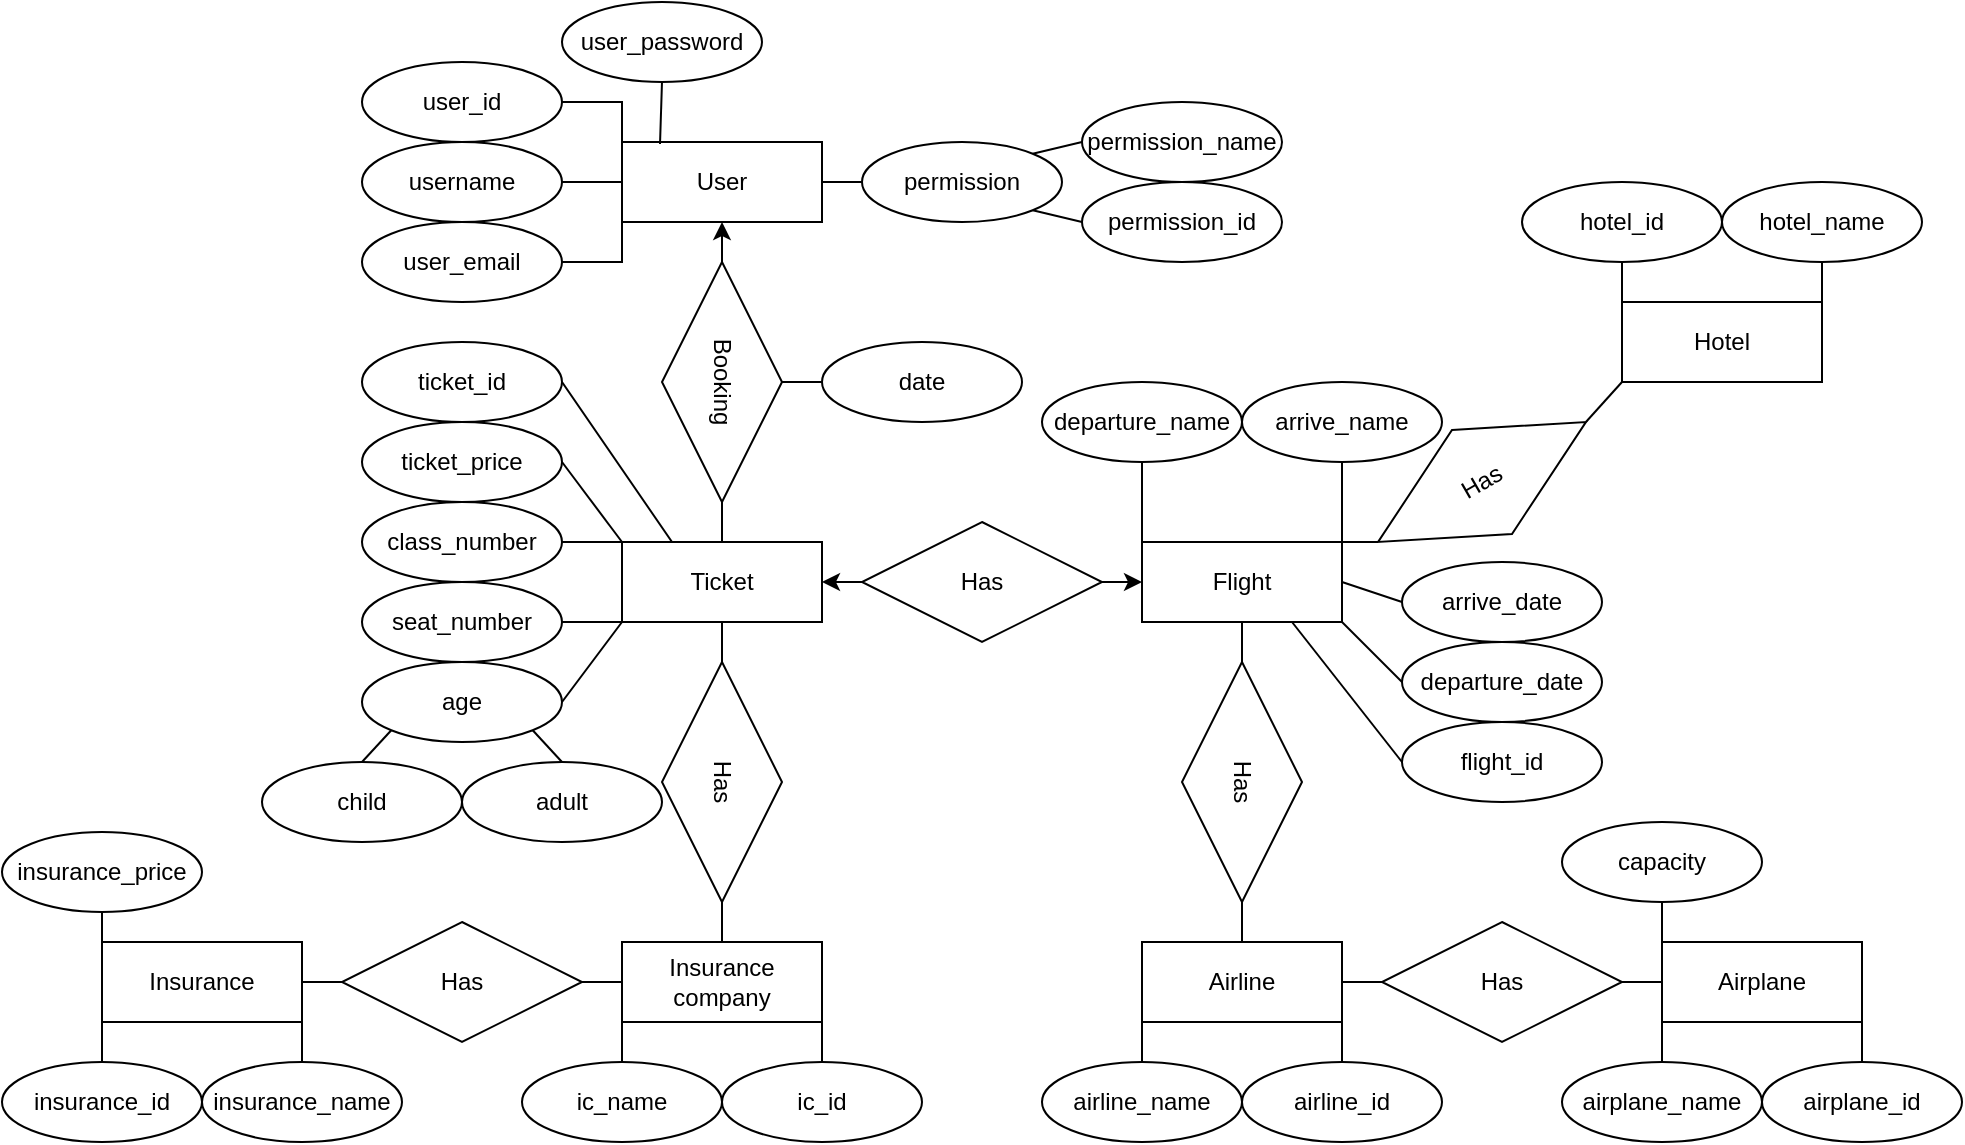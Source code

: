 <mxfile version="14.5.3" type="device"><diagram id="uxyETJDwEBn1y2LZOXEk" name="Page-1"><mxGraphModel dx="2249" dy="762" grid="1" gridSize="10" guides="1" tooltips="1" connect="1" arrows="1" fold="1" page="1" pageScale="1" pageWidth="827" pageHeight="1169" math="0" shadow="0"><root><mxCell id="0"/><mxCell id="1" parent="0"/><mxCell id="c_flJgzfwz5IUiq_c-PM-25" style="rounded=0;orthogonalLoop=1;jettySize=auto;html=1;exitX=0.5;exitY=1;exitDx=0;exitDy=0;entryX=0;entryY=0.5;entryDx=0;entryDy=0;endArrow=none;endFill=0;startArrow=classic;startFill=1;" parent="1" source="fqNF4ns73zg6nc1xoig6-1" target="c_flJgzfwz5IUiq_c-PM-22" edge="1"><mxGeometry relative="1" as="geometry"/></mxCell><mxCell id="dYHh7aFfl3vx_4QAclCJ-4" style="edgeStyle=none;rounded=0;orthogonalLoop=1;jettySize=auto;html=1;exitX=1;exitY=0.5;exitDx=0;exitDy=0;entryX=0;entryY=0.5;entryDx=0;entryDy=0;endArrow=none;endFill=0;" edge="1" parent="1" source="fqNF4ns73zg6nc1xoig6-1" target="dYHh7aFfl3vx_4QAclCJ-2"><mxGeometry relative="1" as="geometry"/></mxCell><mxCell id="fqNF4ns73zg6nc1xoig6-1" value="User" style="whiteSpace=wrap;html=1;align=center;" parent="1" vertex="1"><mxGeometry x="180" y="200" width="100" height="40" as="geometry"/></mxCell><mxCell id="fqNF4ns73zg6nc1xoig6-16" style="edgeStyle=orthogonalEdgeStyle;rounded=0;orthogonalLoop=1;jettySize=auto;html=1;exitX=1;exitY=0.5;exitDx=0;exitDy=0;entryX=0;entryY=0.5;entryDx=0;entryDy=0;endArrow=none;endFill=0;" parent="1" source="fqNF4ns73zg6nc1xoig6-7" target="fqNF4ns73zg6nc1xoig6-1" edge="1"><mxGeometry relative="1" as="geometry"><mxPoint x="100" y="180" as="targetPoint"/></mxGeometry></mxCell><mxCell id="fqNF4ns73zg6nc1xoig6-7" value="username" style="ellipse;whiteSpace=wrap;html=1;align=center;" parent="1" vertex="1"><mxGeometry x="50" y="200" width="100" height="40" as="geometry"/></mxCell><mxCell id="fqNF4ns73zg6nc1xoig6-15" style="edgeStyle=orthogonalEdgeStyle;rounded=0;orthogonalLoop=1;jettySize=auto;html=1;exitX=1;exitY=0.5;exitDx=0;exitDy=0;entryX=0;entryY=0;entryDx=0;entryDy=0;endArrow=none;endFill=0;" parent="1" source="fqNF4ns73zg6nc1xoig6-8" target="fqNF4ns73zg6nc1xoig6-1" edge="1"><mxGeometry relative="1" as="geometry"/></mxCell><mxCell id="fqNF4ns73zg6nc1xoig6-8" value="user_id" style="ellipse;whiteSpace=wrap;html=1;align=center;" parent="1" vertex="1"><mxGeometry x="50" y="160" width="100" height="40" as="geometry"/></mxCell><mxCell id="fqNF4ns73zg6nc1xoig6-17" style="edgeStyle=orthogonalEdgeStyle;rounded=0;orthogonalLoop=1;jettySize=auto;html=1;exitX=1;exitY=0.5;exitDx=0;exitDy=0;entryX=0;entryY=1;entryDx=0;entryDy=0;endArrow=none;endFill=0;" parent="1" source="fqNF4ns73zg6nc1xoig6-9" target="fqNF4ns73zg6nc1xoig6-1" edge="1"><mxGeometry relative="1" as="geometry"/></mxCell><mxCell id="fqNF4ns73zg6nc1xoig6-9" value="user_email" style="ellipse;whiteSpace=wrap;html=1;align=center;" parent="1" vertex="1"><mxGeometry x="50" y="240" width="100" height="40" as="geometry"/></mxCell><mxCell id="dYHh7aFfl3vx_4QAclCJ-1" style="rounded=0;orthogonalLoop=1;jettySize=auto;html=1;exitX=0.5;exitY=1;exitDx=0;exitDy=0;entryX=0.19;entryY=0.025;entryDx=0;entryDy=0;entryPerimeter=0;endArrow=none;endFill=0;" edge="1" parent="1" source="fqNF4ns73zg6nc1xoig6-10" target="fqNF4ns73zg6nc1xoig6-1"><mxGeometry relative="1" as="geometry"/></mxCell><mxCell id="fqNF4ns73zg6nc1xoig6-10" value="user_password" style="ellipse;whiteSpace=wrap;html=1;align=center;" parent="1" vertex="1"><mxGeometry x="150" y="130" width="100" height="40" as="geometry"/></mxCell><mxCell id="fqNF4ns73zg6nc1xoig6-77" style="edgeStyle=orthogonalEdgeStyle;rounded=0;orthogonalLoop=1;jettySize=auto;html=1;exitX=0.5;exitY=1;exitDx=0;exitDy=0;startArrow=none;startFill=0;endArrow=none;endFill=0;" parent="1" edge="1"><mxGeometry relative="1" as="geometry"><mxPoint x="450" y="560" as="sourcePoint"/><mxPoint x="450" y="560" as="targetPoint"/></mxGeometry></mxCell><mxCell id="c_flJgzfwz5IUiq_c-PM-38" style="edgeStyle=none;rounded=0;orthogonalLoop=1;jettySize=auto;html=1;exitX=1;exitY=0.5;exitDx=0;exitDy=0;entryX=0;entryY=0.5;entryDx=0;entryDy=0;startArrow=classic;startFill=1;endArrow=none;endFill=0;" parent="1" source="c_flJgzfwz5IUiq_c-PM-21" target="c_flJgzfwz5IUiq_c-PM-37" edge="1"><mxGeometry relative="1" as="geometry"/></mxCell><mxCell id="c_flJgzfwz5IUiq_c-PM-49" style="edgeStyle=none;rounded=0;orthogonalLoop=1;jettySize=auto;html=1;exitX=0.5;exitY=1;exitDx=0;exitDy=0;entryX=0;entryY=0.5;entryDx=0;entryDy=0;startArrow=none;startFill=0;endArrow=none;endFill=0;" parent="1" source="c_flJgzfwz5IUiq_c-PM-21" target="c_flJgzfwz5IUiq_c-PM-48" edge="1"><mxGeometry relative="1" as="geometry"/></mxCell><mxCell id="c_flJgzfwz5IUiq_c-PM-21" value="Ticket" style="whiteSpace=wrap;html=1;align=center;" parent="1" vertex="1"><mxGeometry x="180" y="400" width="100" height="40" as="geometry"/></mxCell><mxCell id="c_flJgzfwz5IUiq_c-PM-26" style="edgeStyle=none;rounded=0;orthogonalLoop=1;jettySize=auto;html=1;exitX=1;exitY=0.5;exitDx=0;exitDy=0;entryX=0.5;entryY=0;entryDx=0;entryDy=0;endArrow=none;endFill=0;" parent="1" source="c_flJgzfwz5IUiq_c-PM-22" target="c_flJgzfwz5IUiq_c-PM-21" edge="1"><mxGeometry relative="1" as="geometry"/></mxCell><mxCell id="ZBeuolN5wVzsxFXeU95V-12" style="edgeStyle=none;rounded=0;orthogonalLoop=1;jettySize=auto;html=1;exitX=0.5;exitY=0;exitDx=0;exitDy=0;entryX=0;entryY=0.5;entryDx=0;entryDy=0;endArrow=none;endFill=0;" parent="1" source="c_flJgzfwz5IUiq_c-PM-22" target="ZBeuolN5wVzsxFXeU95V-11" edge="1"><mxGeometry relative="1" as="geometry"/></mxCell><mxCell id="c_flJgzfwz5IUiq_c-PM-22" value="Booking" style="shape=rhombus;perimeter=rhombusPerimeter;whiteSpace=wrap;html=1;align=center;rotation=90;" parent="1" vertex="1"><mxGeometry x="170" y="290" width="120" height="60" as="geometry"/></mxCell><mxCell id="c_flJgzfwz5IUiq_c-PM-27" style="edgeStyle=none;rounded=0;orthogonalLoop=1;jettySize=auto;html=1;exitX=0.25;exitY=1;exitDx=0;exitDy=0;startArrow=classic;startFill=1;endArrow=none;endFill=0;" parent="1" source="c_flJgzfwz5IUiq_c-PM-21" target="c_flJgzfwz5IUiq_c-PM-21" edge="1"><mxGeometry relative="1" as="geometry"/></mxCell><mxCell id="c_flJgzfwz5IUiq_c-PM-34" style="edgeStyle=none;rounded=0;orthogonalLoop=1;jettySize=auto;html=1;exitX=1;exitY=0.5;exitDx=0;exitDy=0;startArrow=none;startFill=0;endArrow=none;endFill=0;" parent="1" source="c_flJgzfwz5IUiq_c-PM-32" edge="1"><mxGeometry relative="1" as="geometry"><mxPoint x="180" y="440" as="targetPoint"/></mxGeometry></mxCell><mxCell id="c_flJgzfwz5IUiq_c-PM-32" value="seat_number" style="ellipse;whiteSpace=wrap;html=1;align=center;" parent="1" vertex="1"><mxGeometry x="50" y="420" width="100" height="40" as="geometry"/></mxCell><mxCell id="c_flJgzfwz5IUiq_c-PM-35" style="edgeStyle=none;rounded=0;orthogonalLoop=1;jettySize=auto;html=1;exitX=1;exitY=0.5;exitDx=0;exitDy=0;entryX=0;entryY=0;entryDx=0;entryDy=0;startArrow=none;startFill=0;endArrow=none;endFill=0;" parent="1" source="c_flJgzfwz5IUiq_c-PM-33" target="c_flJgzfwz5IUiq_c-PM-21" edge="1"><mxGeometry relative="1" as="geometry"/></mxCell><mxCell id="c_flJgzfwz5IUiq_c-PM-33" value="class_number" style="ellipse;whiteSpace=wrap;html=1;align=center;" parent="1" vertex="1"><mxGeometry x="50" y="380" width="100" height="40" as="geometry"/></mxCell><mxCell id="c_flJgzfwz5IUiq_c-PM-61" style="edgeStyle=none;rounded=0;orthogonalLoop=1;jettySize=auto;html=1;exitX=1;exitY=0.5;exitDx=0;exitDy=0;entryX=0;entryY=0.5;entryDx=0;entryDy=0;startArrow=none;startFill=0;endArrow=none;endFill=0;" parent="1" source="c_flJgzfwz5IUiq_c-PM-36" target="c_flJgzfwz5IUiq_c-PM-58" edge="1"><mxGeometry relative="1" as="geometry"/></mxCell><mxCell id="c_flJgzfwz5IUiq_c-PM-62" style="edgeStyle=none;rounded=0;orthogonalLoop=1;jettySize=auto;html=1;exitX=1;exitY=1;exitDx=0;exitDy=0;entryX=0;entryY=0.5;entryDx=0;entryDy=0;startArrow=none;startFill=0;endArrow=none;endFill=0;" parent="1" source="c_flJgzfwz5IUiq_c-PM-36" target="dYHh7aFfl3vx_4QAclCJ-14" edge="1"><mxGeometry relative="1" as="geometry"><mxPoint x="570" y="440" as="targetPoint"/></mxGeometry></mxCell><mxCell id="dYHh7aFfl3vx_4QAclCJ-15" style="edgeStyle=none;rounded=0;orthogonalLoop=1;jettySize=auto;html=1;exitX=0.5;exitY=1;exitDx=0;exitDy=0;entryX=0;entryY=0.5;entryDx=0;entryDy=0;endArrow=none;endFill=0;" edge="1" parent="1" source="c_flJgzfwz5IUiq_c-PM-36" target="c_flJgzfwz5IUiq_c-PM-66"><mxGeometry relative="1" as="geometry"/></mxCell><mxCell id="dYHh7aFfl3vx_4QAclCJ-19" style="edgeStyle=none;rounded=0;orthogonalLoop=1;jettySize=auto;html=1;exitX=0.75;exitY=1;exitDx=0;exitDy=0;entryX=0;entryY=0.5;entryDx=0;entryDy=0;endArrow=none;endFill=0;" edge="1" parent="1" source="c_flJgzfwz5IUiq_c-PM-36" target="dYHh7aFfl3vx_4QAclCJ-18"><mxGeometry relative="1" as="geometry"/></mxCell><mxCell id="dYHh7aFfl3vx_4QAclCJ-23" style="edgeStyle=none;rounded=0;orthogonalLoop=1;jettySize=auto;html=1;exitX=1;exitY=0;exitDx=0;exitDy=0;entryX=0;entryY=0.5;entryDx=0;entryDy=0;endArrow=none;endFill=0;" edge="1" parent="1" source="c_flJgzfwz5IUiq_c-PM-36" target="dYHh7aFfl3vx_4QAclCJ-22"><mxGeometry relative="1" as="geometry"/></mxCell><mxCell id="c_flJgzfwz5IUiq_c-PM-36" value="Flight" style="whiteSpace=wrap;html=1;align=center;" parent="1" vertex="1"><mxGeometry x="440" y="400" width="100" height="40" as="geometry"/></mxCell><mxCell id="c_flJgzfwz5IUiq_c-PM-39" style="edgeStyle=none;rounded=0;orthogonalLoop=1;jettySize=auto;html=1;exitX=1;exitY=0.5;exitDx=0;exitDy=0;entryX=0;entryY=0.5;entryDx=0;entryDy=0;startArrow=none;startFill=0;endArrow=classic;endFill=1;" parent="1" source="c_flJgzfwz5IUiq_c-PM-37" target="c_flJgzfwz5IUiq_c-PM-36" edge="1"><mxGeometry relative="1" as="geometry"/></mxCell><mxCell id="c_flJgzfwz5IUiq_c-PM-37" value="Has" style="shape=rhombus;perimeter=rhombusPerimeter;whiteSpace=wrap;html=1;align=center;" parent="1" vertex="1"><mxGeometry x="300" y="390" width="120" height="60" as="geometry"/></mxCell><mxCell id="c_flJgzfwz5IUiq_c-PM-46" style="edgeStyle=none;rounded=0;orthogonalLoop=1;jettySize=auto;html=1;exitX=1;exitY=0.5;exitDx=0;exitDy=0;entryX=0;entryY=1;entryDx=0;entryDy=0;startArrow=none;startFill=0;endArrow=none;endFill=0;" parent="1" source="c_flJgzfwz5IUiq_c-PM-45" target="c_flJgzfwz5IUiq_c-PM-21" edge="1"><mxGeometry relative="1" as="geometry"><Array as="points"/></mxGeometry></mxCell><mxCell id="dYHh7aFfl3vx_4QAclCJ-12" style="edgeStyle=none;rounded=0;orthogonalLoop=1;jettySize=auto;html=1;exitX=0;exitY=1;exitDx=0;exitDy=0;entryX=0.5;entryY=0;entryDx=0;entryDy=0;endArrow=none;endFill=0;" edge="1" parent="1" source="c_flJgzfwz5IUiq_c-PM-45" target="dYHh7aFfl3vx_4QAclCJ-10"><mxGeometry relative="1" as="geometry"/></mxCell><mxCell id="dYHh7aFfl3vx_4QAclCJ-13" style="edgeStyle=none;rounded=0;orthogonalLoop=1;jettySize=auto;html=1;exitX=1;exitY=1;exitDx=0;exitDy=0;entryX=0.5;entryY=0;entryDx=0;entryDy=0;endArrow=none;endFill=0;" edge="1" parent="1" source="c_flJgzfwz5IUiq_c-PM-45" target="dYHh7aFfl3vx_4QAclCJ-11"><mxGeometry relative="1" as="geometry"/></mxCell><mxCell id="c_flJgzfwz5IUiq_c-PM-45" value="age" style="ellipse;whiteSpace=wrap;html=1;align=center;" parent="1" vertex="1"><mxGeometry x="50" y="460" width="100" height="40" as="geometry"/></mxCell><mxCell id="c_flJgzfwz5IUiq_c-PM-53" style="edgeStyle=none;rounded=0;orthogonalLoop=1;jettySize=auto;html=1;exitX=0;exitY=1;exitDx=0;exitDy=0;entryX=0.5;entryY=0;entryDx=0;entryDy=0;startArrow=none;startFill=0;endArrow=none;endFill=0;" parent="1" source="c_flJgzfwz5IUiq_c-PM-47" target="c_flJgzfwz5IUiq_c-PM-51" edge="1"><mxGeometry relative="1" as="geometry"/></mxCell><mxCell id="c_flJgzfwz5IUiq_c-PM-54" style="edgeStyle=none;rounded=0;orthogonalLoop=1;jettySize=auto;html=1;exitX=1;exitY=1;exitDx=0;exitDy=0;startArrow=none;startFill=0;endArrow=none;endFill=0;" parent="1" source="c_flJgzfwz5IUiq_c-PM-47" edge="1"><mxGeometry relative="1" as="geometry"><mxPoint x="280" y="667" as="targetPoint"/></mxGeometry></mxCell><mxCell id="c_flJgzfwz5IUiq_c-PM-47" value="Insurance company" style="whiteSpace=wrap;html=1;align=center;" parent="1" vertex="1"><mxGeometry x="180" y="600" width="100" height="40" as="geometry"/></mxCell><mxCell id="c_flJgzfwz5IUiq_c-PM-50" style="edgeStyle=none;rounded=0;orthogonalLoop=1;jettySize=auto;html=1;exitX=1;exitY=0.5;exitDx=0;exitDy=0;startArrow=none;startFill=0;endArrow=none;endFill=0;" parent="1" source="c_flJgzfwz5IUiq_c-PM-48" target="c_flJgzfwz5IUiq_c-PM-47" edge="1"><mxGeometry relative="1" as="geometry"/></mxCell><mxCell id="c_flJgzfwz5IUiq_c-PM-48" value="Has" style="shape=rhombus;perimeter=rhombusPerimeter;whiteSpace=wrap;html=1;align=center;rotation=90;" parent="1" vertex="1"><mxGeometry x="170" y="490" width="120" height="60" as="geometry"/></mxCell><mxCell id="c_flJgzfwz5IUiq_c-PM-51" value="ic_name" style="ellipse;whiteSpace=wrap;html=1;align=center;" parent="1" vertex="1"><mxGeometry x="130" y="660" width="100" height="40" as="geometry"/></mxCell><mxCell id="c_flJgzfwz5IUiq_c-PM-52" value="ic_id" style="ellipse;whiteSpace=wrap;html=1;align=center;" parent="1" vertex="1"><mxGeometry x="230" y="660" width="100" height="40" as="geometry"/></mxCell><mxCell id="c_flJgzfwz5IUiq_c-PM-58" value="arrive_date" style="ellipse;whiteSpace=wrap;html=1;align=center;" parent="1" vertex="1"><mxGeometry x="570" y="410" width="100" height="40" as="geometry"/></mxCell><mxCell id="c_flJgzfwz5IUiq_c-PM-70" style="edgeStyle=none;rounded=0;orthogonalLoop=1;jettySize=auto;html=1;exitX=0;exitY=1;exitDx=0;exitDy=0;entryX=0.5;entryY=0;entryDx=0;entryDy=0;startArrow=none;startFill=0;endArrow=none;endFill=0;" parent="1" source="c_flJgzfwz5IUiq_c-PM-65" target="c_flJgzfwz5IUiq_c-PM-69" edge="1"><mxGeometry relative="1" as="geometry"/></mxCell><mxCell id="c_flJgzfwz5IUiq_c-PM-72" style="edgeStyle=none;rounded=0;orthogonalLoop=1;jettySize=auto;html=1;exitX=1;exitY=1;exitDx=0;exitDy=0;entryX=0.5;entryY=0;entryDx=0;entryDy=0;startArrow=none;startFill=0;endArrow=none;endFill=0;" parent="1" source="c_flJgzfwz5IUiq_c-PM-65" target="c_flJgzfwz5IUiq_c-PM-71" edge="1"><mxGeometry relative="1" as="geometry"/></mxCell><mxCell id="c_flJgzfwz5IUiq_c-PM-76" style="edgeStyle=none;rounded=0;orthogonalLoop=1;jettySize=auto;html=1;exitX=1;exitY=0.5;exitDx=0;exitDy=0;entryX=0;entryY=0.5;entryDx=0;entryDy=0;startArrow=none;startFill=0;endArrow=none;endFill=0;" parent="1" source="c_flJgzfwz5IUiq_c-PM-65" target="c_flJgzfwz5IUiq_c-PM-75" edge="1"><mxGeometry relative="1" as="geometry"/></mxCell><mxCell id="c_flJgzfwz5IUiq_c-PM-65" value="Airline" style="whiteSpace=wrap;html=1;align=center;" parent="1" vertex="1"><mxGeometry x="440" y="600" width="100" height="40" as="geometry"/></mxCell><mxCell id="dYHh7aFfl3vx_4QAclCJ-16" style="edgeStyle=none;rounded=0;orthogonalLoop=1;jettySize=auto;html=1;exitX=1;exitY=0.5;exitDx=0;exitDy=0;entryX=0.5;entryY=0;entryDx=0;entryDy=0;endArrow=none;endFill=0;" edge="1" parent="1" source="c_flJgzfwz5IUiq_c-PM-66" target="c_flJgzfwz5IUiq_c-PM-65"><mxGeometry relative="1" as="geometry"/></mxCell><mxCell id="c_flJgzfwz5IUiq_c-PM-66" value="Has" style="shape=rhombus;perimeter=rhombusPerimeter;whiteSpace=wrap;html=1;align=center;rotation=90;" parent="1" vertex="1"><mxGeometry x="430" y="490" width="120" height="60" as="geometry"/></mxCell><mxCell id="c_flJgzfwz5IUiq_c-PM-69" value="airline_name" style="ellipse;whiteSpace=wrap;html=1;align=center;" parent="1" vertex="1"><mxGeometry x="390" y="660" width="100" height="40" as="geometry"/></mxCell><mxCell id="c_flJgzfwz5IUiq_c-PM-71" value="airline_id" style="ellipse;whiteSpace=wrap;html=1;align=center;" parent="1" vertex="1"><mxGeometry x="490" y="660" width="100" height="40" as="geometry"/></mxCell><mxCell id="c_flJgzfwz5IUiq_c-PM-79" style="edgeStyle=none;rounded=0;orthogonalLoop=1;jettySize=auto;html=1;exitX=0;exitY=1;exitDx=0;exitDy=0;entryX=0.5;entryY=0;entryDx=0;entryDy=0;startArrow=none;startFill=0;endArrow=none;endFill=0;" parent="1" source="c_flJgzfwz5IUiq_c-PM-74" target="c_flJgzfwz5IUiq_c-PM-78" edge="1"><mxGeometry relative="1" as="geometry"/></mxCell><mxCell id="c_flJgzfwz5IUiq_c-PM-81" style="edgeStyle=none;rounded=0;orthogonalLoop=1;jettySize=auto;html=1;exitX=1;exitY=1;exitDx=0;exitDy=0;entryX=0.5;entryY=0;entryDx=0;entryDy=0;startArrow=none;startFill=0;endArrow=none;endFill=0;" parent="1" source="c_flJgzfwz5IUiq_c-PM-74" target="c_flJgzfwz5IUiq_c-PM-80" edge="1"><mxGeometry relative="1" as="geometry"/></mxCell><mxCell id="c_flJgzfwz5IUiq_c-PM-74" value="Airplane" style="whiteSpace=wrap;html=1;align=center;" parent="1" vertex="1"><mxGeometry x="700" y="600" width="100" height="40" as="geometry"/></mxCell><mxCell id="c_flJgzfwz5IUiq_c-PM-77" style="edgeStyle=none;rounded=0;orthogonalLoop=1;jettySize=auto;html=1;exitX=1;exitY=0.5;exitDx=0;exitDy=0;entryX=0;entryY=0.5;entryDx=0;entryDy=0;startArrow=none;startFill=0;endArrow=none;endFill=0;" parent="1" source="c_flJgzfwz5IUiq_c-PM-75" target="c_flJgzfwz5IUiq_c-PM-74" edge="1"><mxGeometry relative="1" as="geometry"/></mxCell><mxCell id="c_flJgzfwz5IUiq_c-PM-75" value="Has" style="shape=rhombus;perimeter=rhombusPerimeter;whiteSpace=wrap;html=1;align=center;" parent="1" vertex="1"><mxGeometry x="560" y="590" width="120" height="60" as="geometry"/></mxCell><mxCell id="c_flJgzfwz5IUiq_c-PM-78" value="airplane_name" style="ellipse;whiteSpace=wrap;html=1;align=center;" parent="1" vertex="1"><mxGeometry x="650" y="660" width="100" height="40" as="geometry"/></mxCell><mxCell id="c_flJgzfwz5IUiq_c-PM-80" value="airplane_id" style="ellipse;whiteSpace=wrap;html=1;align=center;" parent="1" vertex="1"><mxGeometry x="750" y="660" width="100" height="40" as="geometry"/></mxCell><mxCell id="c_flJgzfwz5IUiq_c-PM-86" style="edgeStyle=none;rounded=0;orthogonalLoop=1;jettySize=auto;html=1;exitX=1;exitY=0.5;exitDx=0;exitDy=0;entryX=0;entryY=0.5;entryDx=0;entryDy=0;startArrow=none;startFill=0;endArrow=none;endFill=0;" parent="1" source="c_flJgzfwz5IUiq_c-PM-82" target="c_flJgzfwz5IUiq_c-PM-84" edge="1"><mxGeometry relative="1" as="geometry"/></mxCell><mxCell id="c_flJgzfwz5IUiq_c-PM-89" style="edgeStyle=none;rounded=0;orthogonalLoop=1;jettySize=auto;html=1;exitX=1;exitY=1;exitDx=0;exitDy=0;entryX=0.5;entryY=0;entryDx=0;entryDy=0;startArrow=none;startFill=0;endArrow=none;endFill=0;" parent="1" source="c_flJgzfwz5IUiq_c-PM-82" target="c_flJgzfwz5IUiq_c-PM-88" edge="1"><mxGeometry relative="1" as="geometry"/></mxCell><mxCell id="c_flJgzfwz5IUiq_c-PM-91" style="edgeStyle=none;rounded=0;orthogonalLoop=1;jettySize=auto;html=1;exitX=0;exitY=1;exitDx=0;exitDy=0;entryX=0.5;entryY=0;entryDx=0;entryDy=0;startArrow=none;startFill=0;endArrow=none;endFill=0;" parent="1" source="c_flJgzfwz5IUiq_c-PM-82" target="c_flJgzfwz5IUiq_c-PM-87" edge="1"><mxGeometry relative="1" as="geometry"/></mxCell><mxCell id="c_flJgzfwz5IUiq_c-PM-82" value="Insurance" style="whiteSpace=wrap;html=1;align=center;" parent="1" vertex="1"><mxGeometry x="-80" y="600" width="100" height="40" as="geometry"/></mxCell><mxCell id="c_flJgzfwz5IUiq_c-PM-85" style="edgeStyle=none;rounded=0;orthogonalLoop=1;jettySize=auto;html=1;exitX=1;exitY=0.5;exitDx=0;exitDy=0;entryX=0;entryY=0.5;entryDx=0;entryDy=0;startArrow=none;startFill=0;endArrow=none;endFill=0;" parent="1" source="c_flJgzfwz5IUiq_c-PM-84" target="c_flJgzfwz5IUiq_c-PM-47" edge="1"><mxGeometry relative="1" as="geometry"/></mxCell><mxCell id="c_flJgzfwz5IUiq_c-PM-84" value="Has" style="shape=rhombus;perimeter=rhombusPerimeter;whiteSpace=wrap;html=1;align=center;" parent="1" vertex="1"><mxGeometry x="40" y="590" width="120" height="60" as="geometry"/></mxCell><mxCell id="c_flJgzfwz5IUiq_c-PM-87" value="insurance_id" style="ellipse;whiteSpace=wrap;html=1;align=center;" parent="1" vertex="1"><mxGeometry x="-130" y="660" width="100" height="40" as="geometry"/></mxCell><mxCell id="c_flJgzfwz5IUiq_c-PM-88" value="insurance_name" style="ellipse;whiteSpace=wrap;html=1;align=center;" parent="1" vertex="1"><mxGeometry x="-30" y="660" width="100" height="40" as="geometry"/></mxCell><mxCell id="c_flJgzfwz5IUiq_c-PM-93" style="edgeStyle=none;rounded=0;orthogonalLoop=1;jettySize=auto;html=1;exitX=0.5;exitY=1;exitDx=0;exitDy=0;entryX=0;entryY=0;entryDx=0;entryDy=0;startArrow=none;startFill=0;endArrow=none;endFill=0;" parent="1" source="c_flJgzfwz5IUiq_c-PM-92" target="c_flJgzfwz5IUiq_c-PM-74" edge="1"><mxGeometry relative="1" as="geometry"/></mxCell><mxCell id="c_flJgzfwz5IUiq_c-PM-92" value="capacity" style="ellipse;whiteSpace=wrap;html=1;align=center;" parent="1" vertex="1"><mxGeometry x="650" y="540" width="100" height="40" as="geometry"/></mxCell><mxCell id="dYHh7aFfl3vx_4QAclCJ-29" style="edgeStyle=none;rounded=0;orthogonalLoop=1;jettySize=auto;html=1;exitX=0.5;exitY=1;exitDx=0;exitDy=0;entryX=0;entryY=0;entryDx=0;entryDy=0;endArrow=none;endFill=0;" edge="1" parent="1" source="c_flJgzfwz5IUiq_c-PM-94" target="c_flJgzfwz5IUiq_c-PM-82"><mxGeometry relative="1" as="geometry"/></mxCell><mxCell id="c_flJgzfwz5IUiq_c-PM-94" value="insurance_price" style="ellipse;whiteSpace=wrap;html=1;align=center;" parent="1" vertex="1"><mxGeometry x="-130" y="545" width="100" height="40" as="geometry"/></mxCell><mxCell id="c_flJgzfwz5IUiq_c-PM-97" style="edgeStyle=none;rounded=0;orthogonalLoop=1;jettySize=auto;html=1;exitX=1;exitY=0.5;exitDx=0;exitDy=0;startArrow=none;startFill=0;endArrow=none;endFill=0;" parent="1" source="c_flJgzfwz5IUiq_c-PM-96" edge="1"><mxGeometry relative="1" as="geometry"><mxPoint x="180" y="400" as="targetPoint"/></mxGeometry></mxCell><mxCell id="c_flJgzfwz5IUiq_c-PM-96" value="ticket_price" style="ellipse;whiteSpace=wrap;html=1;align=center;" parent="1" vertex="1"><mxGeometry x="50" y="340" width="100" height="40" as="geometry"/></mxCell><mxCell id="c_flJgzfwz5IUiq_c-PM-99" style="edgeStyle=none;rounded=0;orthogonalLoop=1;jettySize=auto;html=1;exitX=1;exitY=0.5;exitDx=0;exitDy=0;entryX=0.25;entryY=0;entryDx=0;entryDy=0;startArrow=none;startFill=0;endArrow=none;endFill=0;" parent="1" source="c_flJgzfwz5IUiq_c-PM-98" target="c_flJgzfwz5IUiq_c-PM-21" edge="1"><mxGeometry relative="1" as="geometry"/></mxCell><mxCell id="c_flJgzfwz5IUiq_c-PM-98" value="ticket_id" style="ellipse;whiteSpace=wrap;html=1;align=center;" parent="1" vertex="1"><mxGeometry x="50" y="300" width="100" height="40" as="geometry"/></mxCell><mxCell id="c_flJgzfwz5IUiq_c-PM-104" style="edgeStyle=none;rounded=0;orthogonalLoop=1;jettySize=auto;html=1;exitX=0.5;exitY=1;exitDx=0;exitDy=0;entryX=1;entryY=0;entryDx=0;entryDy=0;startArrow=none;startFill=0;endArrow=none;endFill=0;" parent="1" source="c_flJgzfwz5IUiq_c-PM-103" target="c_flJgzfwz5IUiq_c-PM-36" edge="1"><mxGeometry relative="1" as="geometry"/></mxCell><mxCell id="c_flJgzfwz5IUiq_c-PM-103" value="arrive_name" style="ellipse;whiteSpace=wrap;html=1;align=center;" parent="1" vertex="1"><mxGeometry x="490" y="320" width="100" height="40" as="geometry"/></mxCell><mxCell id="c_flJgzfwz5IUiq_c-PM-106" style="edgeStyle=none;rounded=0;orthogonalLoop=1;jettySize=auto;html=1;exitX=0.5;exitY=1;exitDx=0;exitDy=0;entryX=0;entryY=0;entryDx=0;entryDy=0;startArrow=none;startFill=0;endArrow=none;endFill=0;" parent="1" source="c_flJgzfwz5IUiq_c-PM-105" target="c_flJgzfwz5IUiq_c-PM-36" edge="1"><mxGeometry relative="1" as="geometry"/></mxCell><mxCell id="c_flJgzfwz5IUiq_c-PM-105" value="departure_name" style="ellipse;whiteSpace=wrap;html=1;align=center;" parent="1" vertex="1"><mxGeometry x="390" y="320" width="100" height="40" as="geometry"/></mxCell><mxCell id="ZBeuolN5wVzsxFXeU95V-11" value="date" style="ellipse;whiteSpace=wrap;html=1;align=center;" parent="1" vertex="1"><mxGeometry x="280" y="300" width="100" height="40" as="geometry"/></mxCell><mxCell id="dYHh7aFfl3vx_4QAclCJ-6" style="edgeStyle=none;rounded=0;orthogonalLoop=1;jettySize=auto;html=1;exitX=1;exitY=0;exitDx=0;exitDy=0;entryX=0;entryY=0.5;entryDx=0;entryDy=0;endArrow=none;endFill=0;" edge="1" parent="1" source="dYHh7aFfl3vx_4QAclCJ-2" target="dYHh7aFfl3vx_4QAclCJ-5"><mxGeometry relative="1" as="geometry"/></mxCell><mxCell id="dYHh7aFfl3vx_4QAclCJ-8" style="edgeStyle=none;rounded=0;orthogonalLoop=1;jettySize=auto;html=1;exitX=1;exitY=1;exitDx=0;exitDy=0;entryX=0;entryY=0.5;entryDx=0;entryDy=0;endArrow=none;endFill=0;" edge="1" parent="1" source="dYHh7aFfl3vx_4QAclCJ-2" target="dYHh7aFfl3vx_4QAclCJ-7"><mxGeometry relative="1" as="geometry"/></mxCell><mxCell id="dYHh7aFfl3vx_4QAclCJ-2" value="permission" style="ellipse;whiteSpace=wrap;html=1;align=center;" vertex="1" parent="1"><mxGeometry x="300" y="200" width="100" height="40" as="geometry"/></mxCell><mxCell id="dYHh7aFfl3vx_4QAclCJ-5" value="permission_name" style="ellipse;whiteSpace=wrap;html=1;align=center;" vertex="1" parent="1"><mxGeometry x="410" y="180" width="100" height="40" as="geometry"/></mxCell><mxCell id="dYHh7aFfl3vx_4QAclCJ-7" value="permission_id" style="ellipse;whiteSpace=wrap;html=1;align=center;" vertex="1" parent="1"><mxGeometry x="410" y="220" width="100" height="40" as="geometry"/></mxCell><mxCell id="dYHh7aFfl3vx_4QAclCJ-9" style="edgeStyle=none;rounded=0;orthogonalLoop=1;jettySize=auto;html=1;exitX=0.5;exitY=1;exitDx=0;exitDy=0;endArrow=none;endFill=0;" edge="1" parent="1" source="dYHh7aFfl3vx_4QAclCJ-7" target="dYHh7aFfl3vx_4QAclCJ-7"><mxGeometry relative="1" as="geometry"/></mxCell><mxCell id="dYHh7aFfl3vx_4QAclCJ-10" value="child" style="ellipse;whiteSpace=wrap;html=1;align=center;" vertex="1" parent="1"><mxGeometry y="510" width="100" height="40" as="geometry"/></mxCell><mxCell id="dYHh7aFfl3vx_4QAclCJ-11" value="adult" style="ellipse;whiteSpace=wrap;html=1;align=center;" vertex="1" parent="1"><mxGeometry x="100" y="510" width="100" height="40" as="geometry"/></mxCell><mxCell id="dYHh7aFfl3vx_4QAclCJ-14" value="departure_date" style="ellipse;whiteSpace=wrap;html=1;align=center;" vertex="1" parent="1"><mxGeometry x="570" y="450" width="100" height="40" as="geometry"/></mxCell><mxCell id="dYHh7aFfl3vx_4QAclCJ-18" value="flight_id" style="ellipse;whiteSpace=wrap;html=1;align=center;" vertex="1" parent="1"><mxGeometry x="570" y="490" width="100" height="40" as="geometry"/></mxCell><mxCell id="dYHh7aFfl3vx_4QAclCJ-20" style="edgeStyle=none;rounded=0;orthogonalLoop=1;jettySize=auto;html=1;entryX=1;entryY=0.5;entryDx=0;entryDy=0;endArrow=none;endFill=0;" edge="1" parent="1" target="c_flJgzfwz5IUiq_c-PM-36"><mxGeometry relative="1" as="geometry"><mxPoint x="540" y="420" as="sourcePoint"/></mxGeometry></mxCell><mxCell id="dYHh7aFfl3vx_4QAclCJ-21" value="Hotel" style="whiteSpace=wrap;html=1;align=center;" vertex="1" parent="1"><mxGeometry x="680" y="280" width="100" height="40" as="geometry"/></mxCell><mxCell id="dYHh7aFfl3vx_4QAclCJ-24" style="edgeStyle=none;rounded=0;orthogonalLoop=1;jettySize=auto;html=1;exitX=1;exitY=0.5;exitDx=0;exitDy=0;entryX=0;entryY=1;entryDx=0;entryDy=0;endArrow=none;endFill=0;" edge="1" parent="1" source="dYHh7aFfl3vx_4QAclCJ-22" target="dYHh7aFfl3vx_4QAclCJ-21"><mxGeometry relative="1" as="geometry"/></mxCell><mxCell id="dYHh7aFfl3vx_4QAclCJ-22" value="Has" style="shape=rhombus;perimeter=rhombusPerimeter;whiteSpace=wrap;html=1;align=center;rotation=-30;" vertex="1" parent="1"><mxGeometry x="550" y="340" width="120" height="60" as="geometry"/></mxCell><mxCell id="dYHh7aFfl3vx_4QAclCJ-28" style="edgeStyle=none;rounded=0;orthogonalLoop=1;jettySize=auto;html=1;exitX=0.5;exitY=1;exitDx=0;exitDy=0;entryX=0;entryY=0;entryDx=0;entryDy=0;endArrow=none;endFill=0;" edge="1" parent="1" source="dYHh7aFfl3vx_4QAclCJ-25" target="dYHh7aFfl3vx_4QAclCJ-21"><mxGeometry relative="1" as="geometry"/></mxCell><mxCell id="dYHh7aFfl3vx_4QAclCJ-25" value="hotel_id" style="ellipse;whiteSpace=wrap;html=1;align=center;" vertex="1" parent="1"><mxGeometry x="630" y="220" width="100" height="40" as="geometry"/></mxCell><mxCell id="dYHh7aFfl3vx_4QAclCJ-27" style="edgeStyle=none;rounded=0;orthogonalLoop=1;jettySize=auto;html=1;exitX=0.5;exitY=1;exitDx=0;exitDy=0;entryX=1;entryY=0;entryDx=0;entryDy=0;endArrow=none;endFill=0;" edge="1" parent="1" source="dYHh7aFfl3vx_4QAclCJ-26" target="dYHh7aFfl3vx_4QAclCJ-21"><mxGeometry relative="1" as="geometry"/></mxCell><mxCell id="dYHh7aFfl3vx_4QAclCJ-26" value="hotel_name" style="ellipse;whiteSpace=wrap;html=1;align=center;" vertex="1" parent="1"><mxGeometry x="730" y="220" width="100" height="40" as="geometry"/></mxCell></root></mxGraphModel></diagram></mxfile>